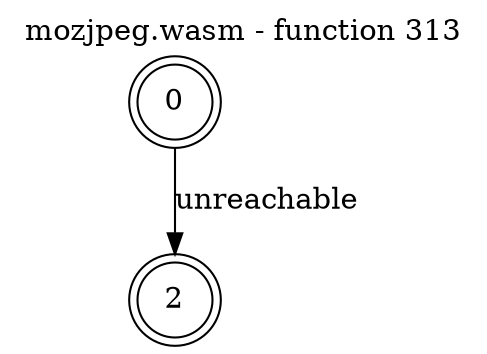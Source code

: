 digraph finite_state_machine {
    label = "mozjpeg.wasm - function 313"
    labelloc =  t
    labelfontsize = 16
    labelfontcolor = black
    labelfontname = "Helvetica"
    node [shape = doublecircle]; 0 2;
    node [shape = circle];
    0 -> 2[label="unreachable"];
}
